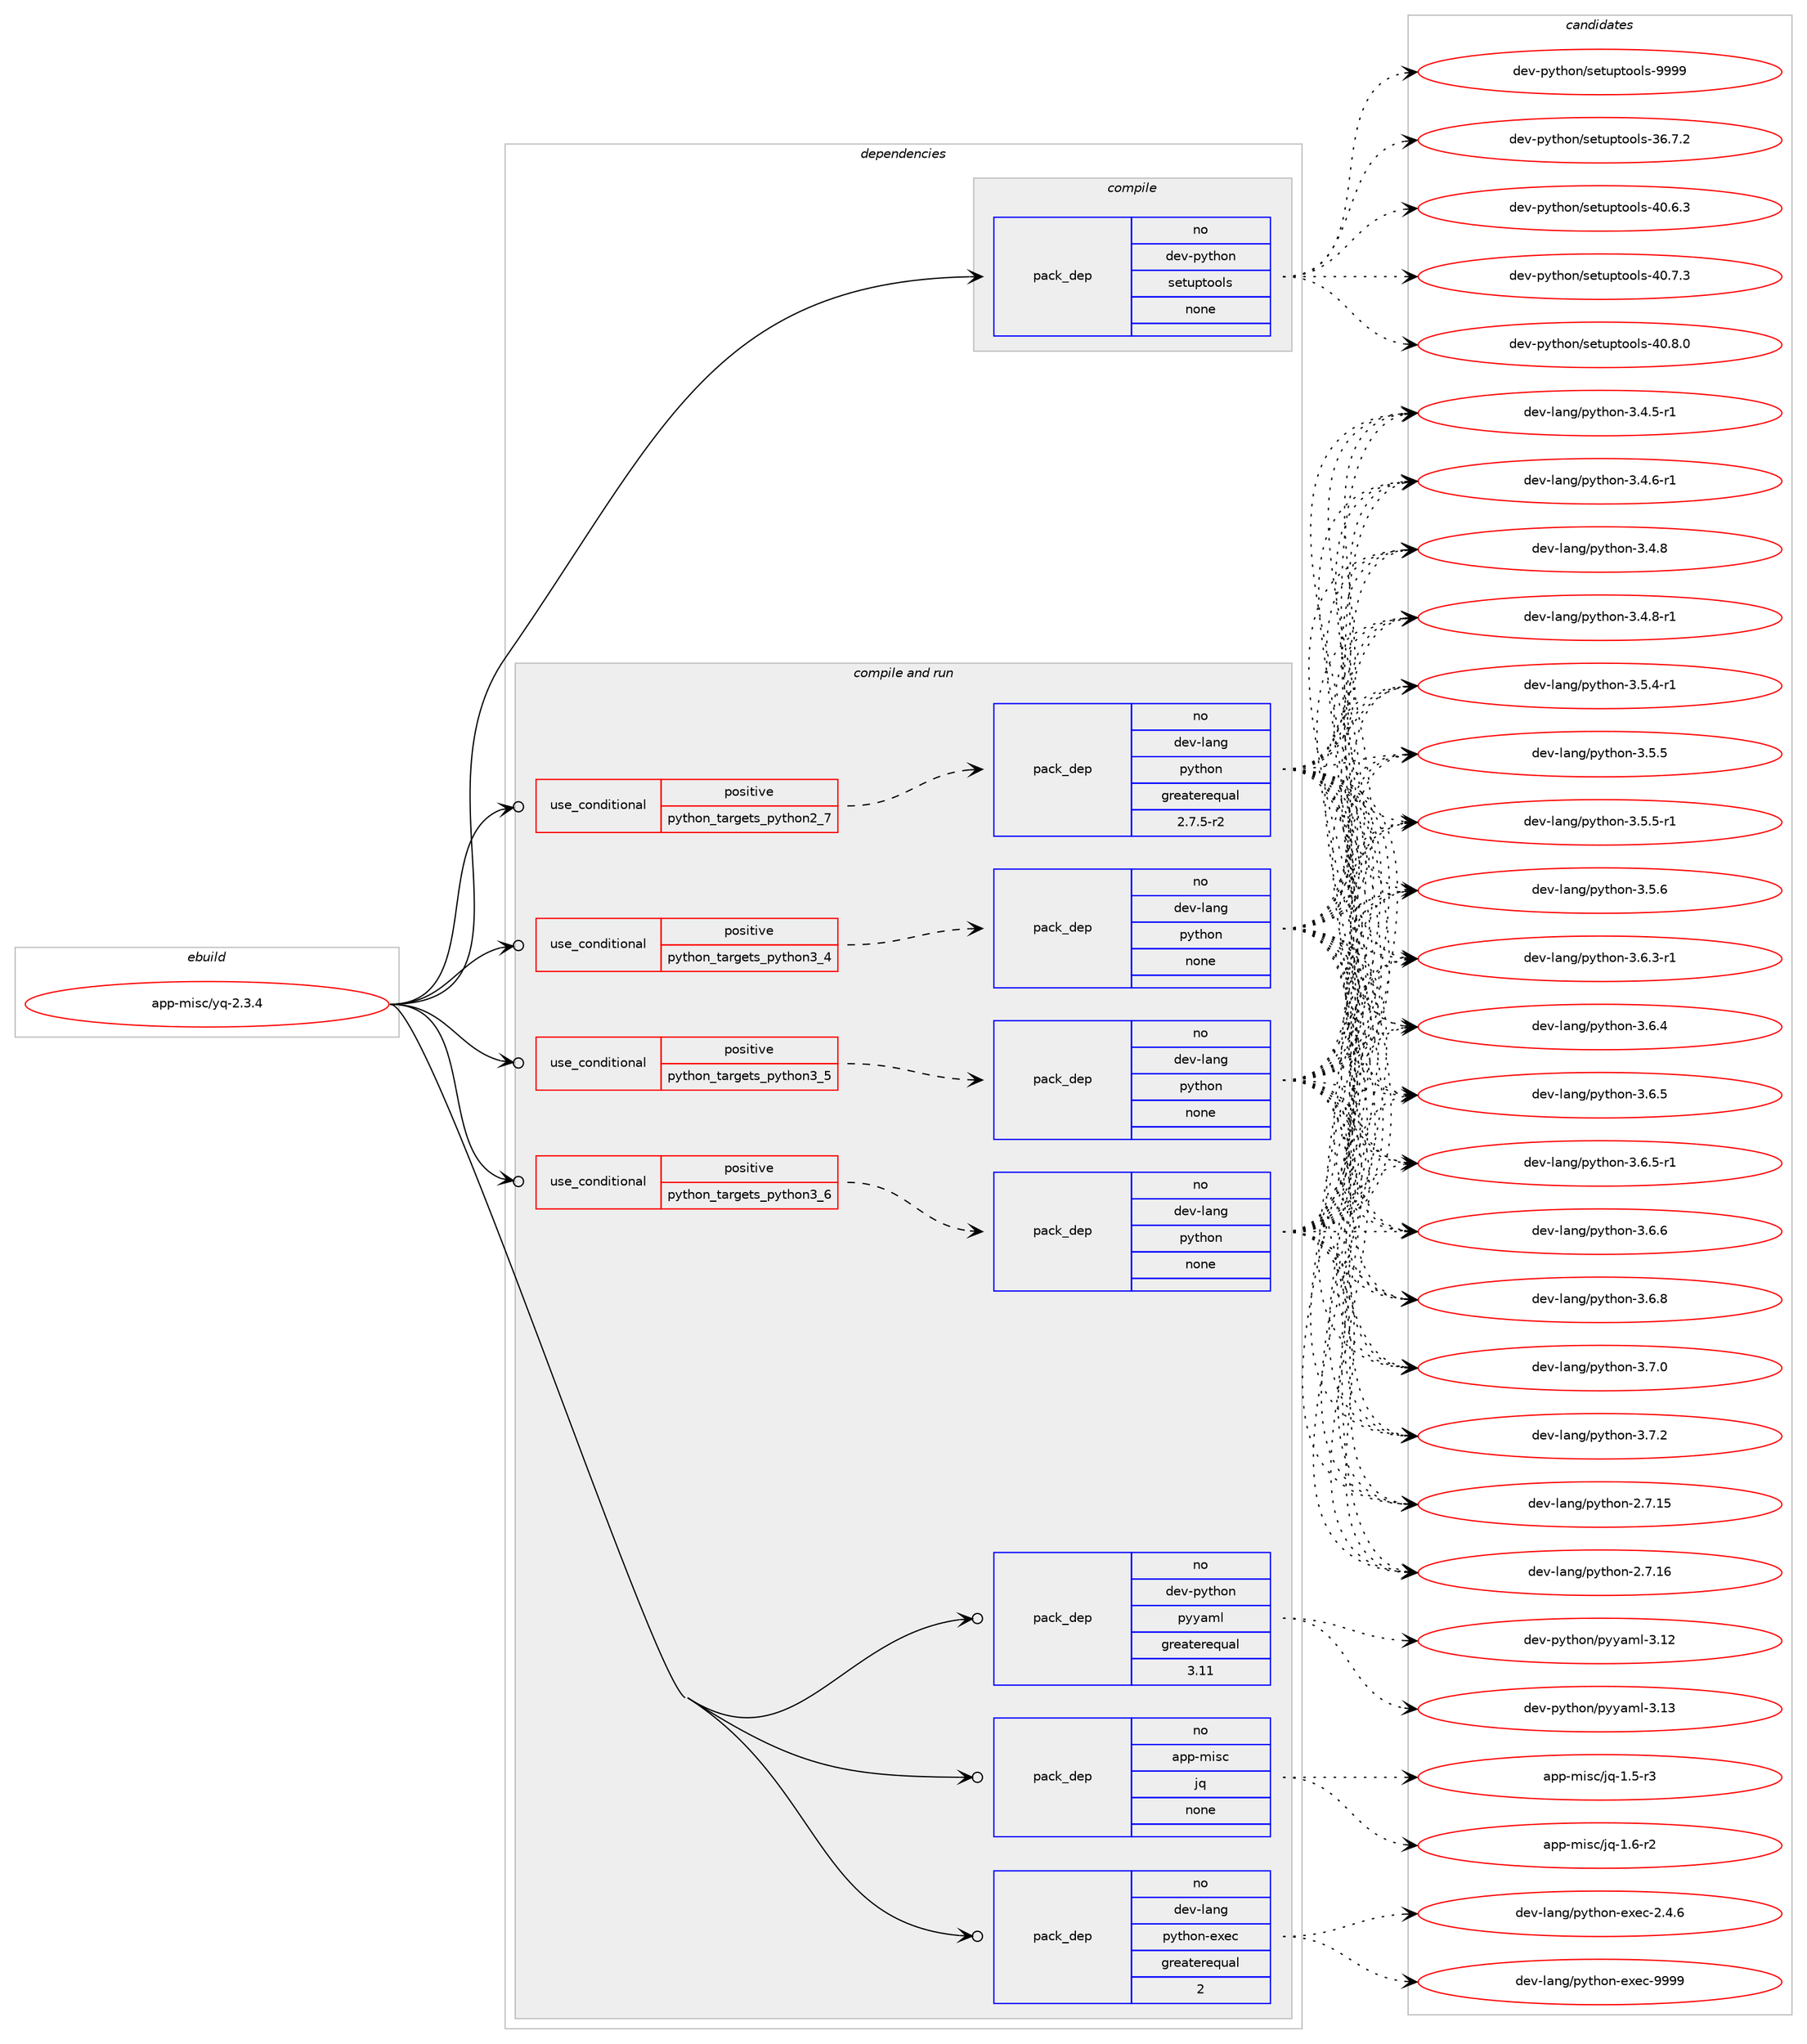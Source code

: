 digraph prolog {

# *************
# Graph options
# *************

newrank=true;
concentrate=true;
compound=true;
graph [rankdir=LR,fontname=Helvetica,fontsize=10,ranksep=1.5];#, ranksep=2.5, nodesep=0.2];
edge  [arrowhead=vee];
node  [fontname=Helvetica,fontsize=10];

# **********
# The ebuild
# **********

subgraph cluster_leftcol {
color=gray;
rank=same;
label=<<i>ebuild</i>>;
id [label="app-misc/yq-2.3.4", color=red, width=4, href="../app-misc/yq-2.3.4.svg"];
}

# ****************
# The dependencies
# ****************

subgraph cluster_midcol {
color=gray;
label=<<i>dependencies</i>>;
subgraph cluster_compile {
fillcolor="#eeeeee";
style=filled;
label=<<i>compile</i>>;
subgraph pack927472 {
dependency1301770 [label=<<TABLE BORDER="0" CELLBORDER="1" CELLSPACING="0" CELLPADDING="4" WIDTH="220"><TR><TD ROWSPAN="6" CELLPADDING="30">pack_dep</TD></TR><TR><TD WIDTH="110">no</TD></TR><TR><TD>dev-python</TD></TR><TR><TD>setuptools</TD></TR><TR><TD>none</TD></TR><TR><TD></TD></TR></TABLE>>, shape=none, color=blue];
}
id:e -> dependency1301770:w [weight=20,style="solid",arrowhead="vee"];
}
subgraph cluster_compileandrun {
fillcolor="#eeeeee";
style=filled;
label=<<i>compile and run</i>>;
subgraph cond354005 {
dependency1301771 [label=<<TABLE BORDER="0" CELLBORDER="1" CELLSPACING="0" CELLPADDING="4"><TR><TD ROWSPAN="3" CELLPADDING="10">use_conditional</TD></TR><TR><TD>positive</TD></TR><TR><TD>python_targets_python2_7</TD></TR></TABLE>>, shape=none, color=red];
subgraph pack927473 {
dependency1301772 [label=<<TABLE BORDER="0" CELLBORDER="1" CELLSPACING="0" CELLPADDING="4" WIDTH="220"><TR><TD ROWSPAN="6" CELLPADDING="30">pack_dep</TD></TR><TR><TD WIDTH="110">no</TD></TR><TR><TD>dev-lang</TD></TR><TR><TD>python</TD></TR><TR><TD>greaterequal</TD></TR><TR><TD>2.7.5-r2</TD></TR></TABLE>>, shape=none, color=blue];
}
dependency1301771:e -> dependency1301772:w [weight=20,style="dashed",arrowhead="vee"];
}
id:e -> dependency1301771:w [weight=20,style="solid",arrowhead="odotvee"];
subgraph cond354006 {
dependency1301773 [label=<<TABLE BORDER="0" CELLBORDER="1" CELLSPACING="0" CELLPADDING="4"><TR><TD ROWSPAN="3" CELLPADDING="10">use_conditional</TD></TR><TR><TD>positive</TD></TR><TR><TD>python_targets_python3_4</TD></TR></TABLE>>, shape=none, color=red];
subgraph pack927474 {
dependency1301774 [label=<<TABLE BORDER="0" CELLBORDER="1" CELLSPACING="0" CELLPADDING="4" WIDTH="220"><TR><TD ROWSPAN="6" CELLPADDING="30">pack_dep</TD></TR><TR><TD WIDTH="110">no</TD></TR><TR><TD>dev-lang</TD></TR><TR><TD>python</TD></TR><TR><TD>none</TD></TR><TR><TD></TD></TR></TABLE>>, shape=none, color=blue];
}
dependency1301773:e -> dependency1301774:w [weight=20,style="dashed",arrowhead="vee"];
}
id:e -> dependency1301773:w [weight=20,style="solid",arrowhead="odotvee"];
subgraph cond354007 {
dependency1301775 [label=<<TABLE BORDER="0" CELLBORDER="1" CELLSPACING="0" CELLPADDING="4"><TR><TD ROWSPAN="3" CELLPADDING="10">use_conditional</TD></TR><TR><TD>positive</TD></TR><TR><TD>python_targets_python3_5</TD></TR></TABLE>>, shape=none, color=red];
subgraph pack927475 {
dependency1301776 [label=<<TABLE BORDER="0" CELLBORDER="1" CELLSPACING="0" CELLPADDING="4" WIDTH="220"><TR><TD ROWSPAN="6" CELLPADDING="30">pack_dep</TD></TR><TR><TD WIDTH="110">no</TD></TR><TR><TD>dev-lang</TD></TR><TR><TD>python</TD></TR><TR><TD>none</TD></TR><TR><TD></TD></TR></TABLE>>, shape=none, color=blue];
}
dependency1301775:e -> dependency1301776:w [weight=20,style="dashed",arrowhead="vee"];
}
id:e -> dependency1301775:w [weight=20,style="solid",arrowhead="odotvee"];
subgraph cond354008 {
dependency1301777 [label=<<TABLE BORDER="0" CELLBORDER="1" CELLSPACING="0" CELLPADDING="4"><TR><TD ROWSPAN="3" CELLPADDING="10">use_conditional</TD></TR><TR><TD>positive</TD></TR><TR><TD>python_targets_python3_6</TD></TR></TABLE>>, shape=none, color=red];
subgraph pack927476 {
dependency1301778 [label=<<TABLE BORDER="0" CELLBORDER="1" CELLSPACING="0" CELLPADDING="4" WIDTH="220"><TR><TD ROWSPAN="6" CELLPADDING="30">pack_dep</TD></TR><TR><TD WIDTH="110">no</TD></TR><TR><TD>dev-lang</TD></TR><TR><TD>python</TD></TR><TR><TD>none</TD></TR><TR><TD></TD></TR></TABLE>>, shape=none, color=blue];
}
dependency1301777:e -> dependency1301778:w [weight=20,style="dashed",arrowhead="vee"];
}
id:e -> dependency1301777:w [weight=20,style="solid",arrowhead="odotvee"];
subgraph pack927477 {
dependency1301779 [label=<<TABLE BORDER="0" CELLBORDER="1" CELLSPACING="0" CELLPADDING="4" WIDTH="220"><TR><TD ROWSPAN="6" CELLPADDING="30">pack_dep</TD></TR><TR><TD WIDTH="110">no</TD></TR><TR><TD>app-misc</TD></TR><TR><TD>jq</TD></TR><TR><TD>none</TD></TR><TR><TD></TD></TR></TABLE>>, shape=none, color=blue];
}
id:e -> dependency1301779:w [weight=20,style="solid",arrowhead="odotvee"];
subgraph pack927478 {
dependency1301780 [label=<<TABLE BORDER="0" CELLBORDER="1" CELLSPACING="0" CELLPADDING="4" WIDTH="220"><TR><TD ROWSPAN="6" CELLPADDING="30">pack_dep</TD></TR><TR><TD WIDTH="110">no</TD></TR><TR><TD>dev-lang</TD></TR><TR><TD>python-exec</TD></TR><TR><TD>greaterequal</TD></TR><TR><TD>2</TD></TR></TABLE>>, shape=none, color=blue];
}
id:e -> dependency1301780:w [weight=20,style="solid",arrowhead="odotvee"];
subgraph pack927479 {
dependency1301781 [label=<<TABLE BORDER="0" CELLBORDER="1" CELLSPACING="0" CELLPADDING="4" WIDTH="220"><TR><TD ROWSPAN="6" CELLPADDING="30">pack_dep</TD></TR><TR><TD WIDTH="110">no</TD></TR><TR><TD>dev-python</TD></TR><TR><TD>pyyaml</TD></TR><TR><TD>greaterequal</TD></TR><TR><TD>3.11</TD></TR></TABLE>>, shape=none, color=blue];
}
id:e -> dependency1301781:w [weight=20,style="solid",arrowhead="odotvee"];
}
subgraph cluster_run {
fillcolor="#eeeeee";
style=filled;
label=<<i>run</i>>;
}
}

# **************
# The candidates
# **************

subgraph cluster_choices {
rank=same;
color=gray;
label=<<i>candidates</i>>;

subgraph choice927472 {
color=black;
nodesep=1;
choice100101118451121211161041111104711510111611711211611111110811545515446554650 [label="dev-python/setuptools-36.7.2", color=red, width=4,href="../dev-python/setuptools-36.7.2.svg"];
choice100101118451121211161041111104711510111611711211611111110811545524846544651 [label="dev-python/setuptools-40.6.3", color=red, width=4,href="../dev-python/setuptools-40.6.3.svg"];
choice100101118451121211161041111104711510111611711211611111110811545524846554651 [label="dev-python/setuptools-40.7.3", color=red, width=4,href="../dev-python/setuptools-40.7.3.svg"];
choice100101118451121211161041111104711510111611711211611111110811545524846564648 [label="dev-python/setuptools-40.8.0", color=red, width=4,href="../dev-python/setuptools-40.8.0.svg"];
choice10010111845112121116104111110471151011161171121161111111081154557575757 [label="dev-python/setuptools-9999", color=red, width=4,href="../dev-python/setuptools-9999.svg"];
dependency1301770:e -> choice100101118451121211161041111104711510111611711211611111110811545515446554650:w [style=dotted,weight="100"];
dependency1301770:e -> choice100101118451121211161041111104711510111611711211611111110811545524846544651:w [style=dotted,weight="100"];
dependency1301770:e -> choice100101118451121211161041111104711510111611711211611111110811545524846554651:w [style=dotted,weight="100"];
dependency1301770:e -> choice100101118451121211161041111104711510111611711211611111110811545524846564648:w [style=dotted,weight="100"];
dependency1301770:e -> choice10010111845112121116104111110471151011161171121161111111081154557575757:w [style=dotted,weight="100"];
}
subgraph choice927473 {
color=black;
nodesep=1;
choice10010111845108971101034711212111610411111045504655464953 [label="dev-lang/python-2.7.15", color=red, width=4,href="../dev-lang/python-2.7.15.svg"];
choice10010111845108971101034711212111610411111045504655464954 [label="dev-lang/python-2.7.16", color=red, width=4,href="../dev-lang/python-2.7.16.svg"];
choice1001011184510897110103471121211161041111104551465246534511449 [label="dev-lang/python-3.4.5-r1", color=red, width=4,href="../dev-lang/python-3.4.5-r1.svg"];
choice1001011184510897110103471121211161041111104551465246544511449 [label="dev-lang/python-3.4.6-r1", color=red, width=4,href="../dev-lang/python-3.4.6-r1.svg"];
choice100101118451089711010347112121116104111110455146524656 [label="dev-lang/python-3.4.8", color=red, width=4,href="../dev-lang/python-3.4.8.svg"];
choice1001011184510897110103471121211161041111104551465246564511449 [label="dev-lang/python-3.4.8-r1", color=red, width=4,href="../dev-lang/python-3.4.8-r1.svg"];
choice1001011184510897110103471121211161041111104551465346524511449 [label="dev-lang/python-3.5.4-r1", color=red, width=4,href="../dev-lang/python-3.5.4-r1.svg"];
choice100101118451089711010347112121116104111110455146534653 [label="dev-lang/python-3.5.5", color=red, width=4,href="../dev-lang/python-3.5.5.svg"];
choice1001011184510897110103471121211161041111104551465346534511449 [label="dev-lang/python-3.5.5-r1", color=red, width=4,href="../dev-lang/python-3.5.5-r1.svg"];
choice100101118451089711010347112121116104111110455146534654 [label="dev-lang/python-3.5.6", color=red, width=4,href="../dev-lang/python-3.5.6.svg"];
choice1001011184510897110103471121211161041111104551465446514511449 [label="dev-lang/python-3.6.3-r1", color=red, width=4,href="../dev-lang/python-3.6.3-r1.svg"];
choice100101118451089711010347112121116104111110455146544652 [label="dev-lang/python-3.6.4", color=red, width=4,href="../dev-lang/python-3.6.4.svg"];
choice100101118451089711010347112121116104111110455146544653 [label="dev-lang/python-3.6.5", color=red, width=4,href="../dev-lang/python-3.6.5.svg"];
choice1001011184510897110103471121211161041111104551465446534511449 [label="dev-lang/python-3.6.5-r1", color=red, width=4,href="../dev-lang/python-3.6.5-r1.svg"];
choice100101118451089711010347112121116104111110455146544654 [label="dev-lang/python-3.6.6", color=red, width=4,href="../dev-lang/python-3.6.6.svg"];
choice100101118451089711010347112121116104111110455146544656 [label="dev-lang/python-3.6.8", color=red, width=4,href="../dev-lang/python-3.6.8.svg"];
choice100101118451089711010347112121116104111110455146554648 [label="dev-lang/python-3.7.0", color=red, width=4,href="../dev-lang/python-3.7.0.svg"];
choice100101118451089711010347112121116104111110455146554650 [label="dev-lang/python-3.7.2", color=red, width=4,href="../dev-lang/python-3.7.2.svg"];
dependency1301772:e -> choice10010111845108971101034711212111610411111045504655464953:w [style=dotted,weight="100"];
dependency1301772:e -> choice10010111845108971101034711212111610411111045504655464954:w [style=dotted,weight="100"];
dependency1301772:e -> choice1001011184510897110103471121211161041111104551465246534511449:w [style=dotted,weight="100"];
dependency1301772:e -> choice1001011184510897110103471121211161041111104551465246544511449:w [style=dotted,weight="100"];
dependency1301772:e -> choice100101118451089711010347112121116104111110455146524656:w [style=dotted,weight="100"];
dependency1301772:e -> choice1001011184510897110103471121211161041111104551465246564511449:w [style=dotted,weight="100"];
dependency1301772:e -> choice1001011184510897110103471121211161041111104551465346524511449:w [style=dotted,weight="100"];
dependency1301772:e -> choice100101118451089711010347112121116104111110455146534653:w [style=dotted,weight="100"];
dependency1301772:e -> choice1001011184510897110103471121211161041111104551465346534511449:w [style=dotted,weight="100"];
dependency1301772:e -> choice100101118451089711010347112121116104111110455146534654:w [style=dotted,weight="100"];
dependency1301772:e -> choice1001011184510897110103471121211161041111104551465446514511449:w [style=dotted,weight="100"];
dependency1301772:e -> choice100101118451089711010347112121116104111110455146544652:w [style=dotted,weight="100"];
dependency1301772:e -> choice100101118451089711010347112121116104111110455146544653:w [style=dotted,weight="100"];
dependency1301772:e -> choice1001011184510897110103471121211161041111104551465446534511449:w [style=dotted,weight="100"];
dependency1301772:e -> choice100101118451089711010347112121116104111110455146544654:w [style=dotted,weight="100"];
dependency1301772:e -> choice100101118451089711010347112121116104111110455146544656:w [style=dotted,weight="100"];
dependency1301772:e -> choice100101118451089711010347112121116104111110455146554648:w [style=dotted,weight="100"];
dependency1301772:e -> choice100101118451089711010347112121116104111110455146554650:w [style=dotted,weight="100"];
}
subgraph choice927474 {
color=black;
nodesep=1;
choice10010111845108971101034711212111610411111045504655464953 [label="dev-lang/python-2.7.15", color=red, width=4,href="../dev-lang/python-2.7.15.svg"];
choice10010111845108971101034711212111610411111045504655464954 [label="dev-lang/python-2.7.16", color=red, width=4,href="../dev-lang/python-2.7.16.svg"];
choice1001011184510897110103471121211161041111104551465246534511449 [label="dev-lang/python-3.4.5-r1", color=red, width=4,href="../dev-lang/python-3.4.5-r1.svg"];
choice1001011184510897110103471121211161041111104551465246544511449 [label="dev-lang/python-3.4.6-r1", color=red, width=4,href="../dev-lang/python-3.4.6-r1.svg"];
choice100101118451089711010347112121116104111110455146524656 [label="dev-lang/python-3.4.8", color=red, width=4,href="../dev-lang/python-3.4.8.svg"];
choice1001011184510897110103471121211161041111104551465246564511449 [label="dev-lang/python-3.4.8-r1", color=red, width=4,href="../dev-lang/python-3.4.8-r1.svg"];
choice1001011184510897110103471121211161041111104551465346524511449 [label="dev-lang/python-3.5.4-r1", color=red, width=4,href="../dev-lang/python-3.5.4-r1.svg"];
choice100101118451089711010347112121116104111110455146534653 [label="dev-lang/python-3.5.5", color=red, width=4,href="../dev-lang/python-3.5.5.svg"];
choice1001011184510897110103471121211161041111104551465346534511449 [label="dev-lang/python-3.5.5-r1", color=red, width=4,href="../dev-lang/python-3.5.5-r1.svg"];
choice100101118451089711010347112121116104111110455146534654 [label="dev-lang/python-3.5.6", color=red, width=4,href="../dev-lang/python-3.5.6.svg"];
choice1001011184510897110103471121211161041111104551465446514511449 [label="dev-lang/python-3.6.3-r1", color=red, width=4,href="../dev-lang/python-3.6.3-r1.svg"];
choice100101118451089711010347112121116104111110455146544652 [label="dev-lang/python-3.6.4", color=red, width=4,href="../dev-lang/python-3.6.4.svg"];
choice100101118451089711010347112121116104111110455146544653 [label="dev-lang/python-3.6.5", color=red, width=4,href="../dev-lang/python-3.6.5.svg"];
choice1001011184510897110103471121211161041111104551465446534511449 [label="dev-lang/python-3.6.5-r1", color=red, width=4,href="../dev-lang/python-3.6.5-r1.svg"];
choice100101118451089711010347112121116104111110455146544654 [label="dev-lang/python-3.6.6", color=red, width=4,href="../dev-lang/python-3.6.6.svg"];
choice100101118451089711010347112121116104111110455146544656 [label="dev-lang/python-3.6.8", color=red, width=4,href="../dev-lang/python-3.6.8.svg"];
choice100101118451089711010347112121116104111110455146554648 [label="dev-lang/python-3.7.0", color=red, width=4,href="../dev-lang/python-3.7.0.svg"];
choice100101118451089711010347112121116104111110455146554650 [label="dev-lang/python-3.7.2", color=red, width=4,href="../dev-lang/python-3.7.2.svg"];
dependency1301774:e -> choice10010111845108971101034711212111610411111045504655464953:w [style=dotted,weight="100"];
dependency1301774:e -> choice10010111845108971101034711212111610411111045504655464954:w [style=dotted,weight="100"];
dependency1301774:e -> choice1001011184510897110103471121211161041111104551465246534511449:w [style=dotted,weight="100"];
dependency1301774:e -> choice1001011184510897110103471121211161041111104551465246544511449:w [style=dotted,weight="100"];
dependency1301774:e -> choice100101118451089711010347112121116104111110455146524656:w [style=dotted,weight="100"];
dependency1301774:e -> choice1001011184510897110103471121211161041111104551465246564511449:w [style=dotted,weight="100"];
dependency1301774:e -> choice1001011184510897110103471121211161041111104551465346524511449:w [style=dotted,weight="100"];
dependency1301774:e -> choice100101118451089711010347112121116104111110455146534653:w [style=dotted,weight="100"];
dependency1301774:e -> choice1001011184510897110103471121211161041111104551465346534511449:w [style=dotted,weight="100"];
dependency1301774:e -> choice100101118451089711010347112121116104111110455146534654:w [style=dotted,weight="100"];
dependency1301774:e -> choice1001011184510897110103471121211161041111104551465446514511449:w [style=dotted,weight="100"];
dependency1301774:e -> choice100101118451089711010347112121116104111110455146544652:w [style=dotted,weight="100"];
dependency1301774:e -> choice100101118451089711010347112121116104111110455146544653:w [style=dotted,weight="100"];
dependency1301774:e -> choice1001011184510897110103471121211161041111104551465446534511449:w [style=dotted,weight="100"];
dependency1301774:e -> choice100101118451089711010347112121116104111110455146544654:w [style=dotted,weight="100"];
dependency1301774:e -> choice100101118451089711010347112121116104111110455146544656:w [style=dotted,weight="100"];
dependency1301774:e -> choice100101118451089711010347112121116104111110455146554648:w [style=dotted,weight="100"];
dependency1301774:e -> choice100101118451089711010347112121116104111110455146554650:w [style=dotted,weight="100"];
}
subgraph choice927475 {
color=black;
nodesep=1;
choice10010111845108971101034711212111610411111045504655464953 [label="dev-lang/python-2.7.15", color=red, width=4,href="../dev-lang/python-2.7.15.svg"];
choice10010111845108971101034711212111610411111045504655464954 [label="dev-lang/python-2.7.16", color=red, width=4,href="../dev-lang/python-2.7.16.svg"];
choice1001011184510897110103471121211161041111104551465246534511449 [label="dev-lang/python-3.4.5-r1", color=red, width=4,href="../dev-lang/python-3.4.5-r1.svg"];
choice1001011184510897110103471121211161041111104551465246544511449 [label="dev-lang/python-3.4.6-r1", color=red, width=4,href="../dev-lang/python-3.4.6-r1.svg"];
choice100101118451089711010347112121116104111110455146524656 [label="dev-lang/python-3.4.8", color=red, width=4,href="../dev-lang/python-3.4.8.svg"];
choice1001011184510897110103471121211161041111104551465246564511449 [label="dev-lang/python-3.4.8-r1", color=red, width=4,href="../dev-lang/python-3.4.8-r1.svg"];
choice1001011184510897110103471121211161041111104551465346524511449 [label="dev-lang/python-3.5.4-r1", color=red, width=4,href="../dev-lang/python-3.5.4-r1.svg"];
choice100101118451089711010347112121116104111110455146534653 [label="dev-lang/python-3.5.5", color=red, width=4,href="../dev-lang/python-3.5.5.svg"];
choice1001011184510897110103471121211161041111104551465346534511449 [label="dev-lang/python-3.5.5-r1", color=red, width=4,href="../dev-lang/python-3.5.5-r1.svg"];
choice100101118451089711010347112121116104111110455146534654 [label="dev-lang/python-3.5.6", color=red, width=4,href="../dev-lang/python-3.5.6.svg"];
choice1001011184510897110103471121211161041111104551465446514511449 [label="dev-lang/python-3.6.3-r1", color=red, width=4,href="../dev-lang/python-3.6.3-r1.svg"];
choice100101118451089711010347112121116104111110455146544652 [label="dev-lang/python-3.6.4", color=red, width=4,href="../dev-lang/python-3.6.4.svg"];
choice100101118451089711010347112121116104111110455146544653 [label="dev-lang/python-3.6.5", color=red, width=4,href="../dev-lang/python-3.6.5.svg"];
choice1001011184510897110103471121211161041111104551465446534511449 [label="dev-lang/python-3.6.5-r1", color=red, width=4,href="../dev-lang/python-3.6.5-r1.svg"];
choice100101118451089711010347112121116104111110455146544654 [label="dev-lang/python-3.6.6", color=red, width=4,href="../dev-lang/python-3.6.6.svg"];
choice100101118451089711010347112121116104111110455146544656 [label="dev-lang/python-3.6.8", color=red, width=4,href="../dev-lang/python-3.6.8.svg"];
choice100101118451089711010347112121116104111110455146554648 [label="dev-lang/python-3.7.0", color=red, width=4,href="../dev-lang/python-3.7.0.svg"];
choice100101118451089711010347112121116104111110455146554650 [label="dev-lang/python-3.7.2", color=red, width=4,href="../dev-lang/python-3.7.2.svg"];
dependency1301776:e -> choice10010111845108971101034711212111610411111045504655464953:w [style=dotted,weight="100"];
dependency1301776:e -> choice10010111845108971101034711212111610411111045504655464954:w [style=dotted,weight="100"];
dependency1301776:e -> choice1001011184510897110103471121211161041111104551465246534511449:w [style=dotted,weight="100"];
dependency1301776:e -> choice1001011184510897110103471121211161041111104551465246544511449:w [style=dotted,weight="100"];
dependency1301776:e -> choice100101118451089711010347112121116104111110455146524656:w [style=dotted,weight="100"];
dependency1301776:e -> choice1001011184510897110103471121211161041111104551465246564511449:w [style=dotted,weight="100"];
dependency1301776:e -> choice1001011184510897110103471121211161041111104551465346524511449:w [style=dotted,weight="100"];
dependency1301776:e -> choice100101118451089711010347112121116104111110455146534653:w [style=dotted,weight="100"];
dependency1301776:e -> choice1001011184510897110103471121211161041111104551465346534511449:w [style=dotted,weight="100"];
dependency1301776:e -> choice100101118451089711010347112121116104111110455146534654:w [style=dotted,weight="100"];
dependency1301776:e -> choice1001011184510897110103471121211161041111104551465446514511449:w [style=dotted,weight="100"];
dependency1301776:e -> choice100101118451089711010347112121116104111110455146544652:w [style=dotted,weight="100"];
dependency1301776:e -> choice100101118451089711010347112121116104111110455146544653:w [style=dotted,weight="100"];
dependency1301776:e -> choice1001011184510897110103471121211161041111104551465446534511449:w [style=dotted,weight="100"];
dependency1301776:e -> choice100101118451089711010347112121116104111110455146544654:w [style=dotted,weight="100"];
dependency1301776:e -> choice100101118451089711010347112121116104111110455146544656:w [style=dotted,weight="100"];
dependency1301776:e -> choice100101118451089711010347112121116104111110455146554648:w [style=dotted,weight="100"];
dependency1301776:e -> choice100101118451089711010347112121116104111110455146554650:w [style=dotted,weight="100"];
}
subgraph choice927476 {
color=black;
nodesep=1;
choice10010111845108971101034711212111610411111045504655464953 [label="dev-lang/python-2.7.15", color=red, width=4,href="../dev-lang/python-2.7.15.svg"];
choice10010111845108971101034711212111610411111045504655464954 [label="dev-lang/python-2.7.16", color=red, width=4,href="../dev-lang/python-2.7.16.svg"];
choice1001011184510897110103471121211161041111104551465246534511449 [label="dev-lang/python-3.4.5-r1", color=red, width=4,href="../dev-lang/python-3.4.5-r1.svg"];
choice1001011184510897110103471121211161041111104551465246544511449 [label="dev-lang/python-3.4.6-r1", color=red, width=4,href="../dev-lang/python-3.4.6-r1.svg"];
choice100101118451089711010347112121116104111110455146524656 [label="dev-lang/python-3.4.8", color=red, width=4,href="../dev-lang/python-3.4.8.svg"];
choice1001011184510897110103471121211161041111104551465246564511449 [label="dev-lang/python-3.4.8-r1", color=red, width=4,href="../dev-lang/python-3.4.8-r1.svg"];
choice1001011184510897110103471121211161041111104551465346524511449 [label="dev-lang/python-3.5.4-r1", color=red, width=4,href="../dev-lang/python-3.5.4-r1.svg"];
choice100101118451089711010347112121116104111110455146534653 [label="dev-lang/python-3.5.5", color=red, width=4,href="../dev-lang/python-3.5.5.svg"];
choice1001011184510897110103471121211161041111104551465346534511449 [label="dev-lang/python-3.5.5-r1", color=red, width=4,href="../dev-lang/python-3.5.5-r1.svg"];
choice100101118451089711010347112121116104111110455146534654 [label="dev-lang/python-3.5.6", color=red, width=4,href="../dev-lang/python-3.5.6.svg"];
choice1001011184510897110103471121211161041111104551465446514511449 [label="dev-lang/python-3.6.3-r1", color=red, width=4,href="../dev-lang/python-3.6.3-r1.svg"];
choice100101118451089711010347112121116104111110455146544652 [label="dev-lang/python-3.6.4", color=red, width=4,href="../dev-lang/python-3.6.4.svg"];
choice100101118451089711010347112121116104111110455146544653 [label="dev-lang/python-3.6.5", color=red, width=4,href="../dev-lang/python-3.6.5.svg"];
choice1001011184510897110103471121211161041111104551465446534511449 [label="dev-lang/python-3.6.5-r1", color=red, width=4,href="../dev-lang/python-3.6.5-r1.svg"];
choice100101118451089711010347112121116104111110455146544654 [label="dev-lang/python-3.6.6", color=red, width=4,href="../dev-lang/python-3.6.6.svg"];
choice100101118451089711010347112121116104111110455146544656 [label="dev-lang/python-3.6.8", color=red, width=4,href="../dev-lang/python-3.6.8.svg"];
choice100101118451089711010347112121116104111110455146554648 [label="dev-lang/python-3.7.0", color=red, width=4,href="../dev-lang/python-3.7.0.svg"];
choice100101118451089711010347112121116104111110455146554650 [label="dev-lang/python-3.7.2", color=red, width=4,href="../dev-lang/python-3.7.2.svg"];
dependency1301778:e -> choice10010111845108971101034711212111610411111045504655464953:w [style=dotted,weight="100"];
dependency1301778:e -> choice10010111845108971101034711212111610411111045504655464954:w [style=dotted,weight="100"];
dependency1301778:e -> choice1001011184510897110103471121211161041111104551465246534511449:w [style=dotted,weight="100"];
dependency1301778:e -> choice1001011184510897110103471121211161041111104551465246544511449:w [style=dotted,weight="100"];
dependency1301778:e -> choice100101118451089711010347112121116104111110455146524656:w [style=dotted,weight="100"];
dependency1301778:e -> choice1001011184510897110103471121211161041111104551465246564511449:w [style=dotted,weight="100"];
dependency1301778:e -> choice1001011184510897110103471121211161041111104551465346524511449:w [style=dotted,weight="100"];
dependency1301778:e -> choice100101118451089711010347112121116104111110455146534653:w [style=dotted,weight="100"];
dependency1301778:e -> choice1001011184510897110103471121211161041111104551465346534511449:w [style=dotted,weight="100"];
dependency1301778:e -> choice100101118451089711010347112121116104111110455146534654:w [style=dotted,weight="100"];
dependency1301778:e -> choice1001011184510897110103471121211161041111104551465446514511449:w [style=dotted,weight="100"];
dependency1301778:e -> choice100101118451089711010347112121116104111110455146544652:w [style=dotted,weight="100"];
dependency1301778:e -> choice100101118451089711010347112121116104111110455146544653:w [style=dotted,weight="100"];
dependency1301778:e -> choice1001011184510897110103471121211161041111104551465446534511449:w [style=dotted,weight="100"];
dependency1301778:e -> choice100101118451089711010347112121116104111110455146544654:w [style=dotted,weight="100"];
dependency1301778:e -> choice100101118451089711010347112121116104111110455146544656:w [style=dotted,weight="100"];
dependency1301778:e -> choice100101118451089711010347112121116104111110455146554648:w [style=dotted,weight="100"];
dependency1301778:e -> choice100101118451089711010347112121116104111110455146554650:w [style=dotted,weight="100"];
}
subgraph choice927477 {
color=black;
nodesep=1;
choice97112112451091051159947106113454946534511451 [label="app-misc/jq-1.5-r3", color=red, width=4,href="../app-misc/jq-1.5-r3.svg"];
choice97112112451091051159947106113454946544511450 [label="app-misc/jq-1.6-r2", color=red, width=4,href="../app-misc/jq-1.6-r2.svg"];
dependency1301779:e -> choice97112112451091051159947106113454946534511451:w [style=dotted,weight="100"];
dependency1301779:e -> choice97112112451091051159947106113454946544511450:w [style=dotted,weight="100"];
}
subgraph choice927478 {
color=black;
nodesep=1;
choice1001011184510897110103471121211161041111104510112010199455046524654 [label="dev-lang/python-exec-2.4.6", color=red, width=4,href="../dev-lang/python-exec-2.4.6.svg"];
choice10010111845108971101034711212111610411111045101120101994557575757 [label="dev-lang/python-exec-9999", color=red, width=4,href="../dev-lang/python-exec-9999.svg"];
dependency1301780:e -> choice1001011184510897110103471121211161041111104510112010199455046524654:w [style=dotted,weight="100"];
dependency1301780:e -> choice10010111845108971101034711212111610411111045101120101994557575757:w [style=dotted,weight="100"];
}
subgraph choice927479 {
color=black;
nodesep=1;
choice1001011184511212111610411111047112121121971091084551464950 [label="dev-python/pyyaml-3.12", color=red, width=4,href="../dev-python/pyyaml-3.12.svg"];
choice1001011184511212111610411111047112121121971091084551464951 [label="dev-python/pyyaml-3.13", color=red, width=4,href="../dev-python/pyyaml-3.13.svg"];
dependency1301781:e -> choice1001011184511212111610411111047112121121971091084551464950:w [style=dotted,weight="100"];
dependency1301781:e -> choice1001011184511212111610411111047112121121971091084551464951:w [style=dotted,weight="100"];
}
}

}
